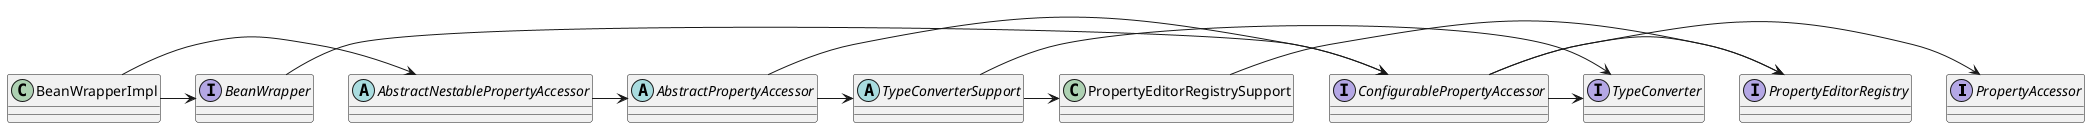 @startuml

interface PropertyAccessor
interface PropertyEditorRegistry
interface TypeConverter
interface ConfigurablePropertyAccessor
class PropertyEditorRegistrySupport
abstract class TypeConverterSupport
abstract class AbstractPropertyAccessor
abstract class AbstractNestablePropertyAccessor
interface BeanWrapper
class BeanWrapperImpl


ConfigurablePropertyAccessor -> PropertyAccessor
ConfigurablePropertyAccessor ->PropertyEditorRegistry
ConfigurablePropertyAccessor -> TypeConverter
PropertyEditorRegistrySupport -> PropertyEditorRegistry
TypeConverterSupport -> TypeConverter
TypeConverterSupport -> PropertyEditorRegistrySupport
AbstractPropertyAccessor -> TypeConverterSupport
AbstractPropertyAccessor -> ConfigurablePropertyAccessor
AbstractNestablePropertyAccessor -> AbstractPropertyAccessor
BeanWrapper -> ConfigurablePropertyAccessor
BeanWrapperImpl -> AbstractNestablePropertyAccessor
BeanWrapperImpl -> BeanWrapper
@enduml
